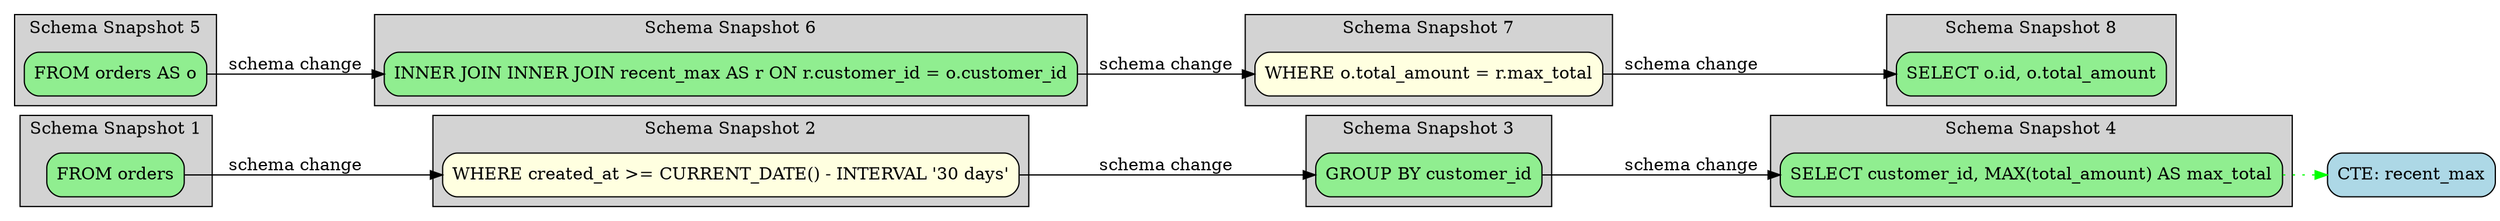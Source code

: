 digraph sqloflow {
  rankdir=LR;
  node [shape=box, style=rounded];

  // Schema view with snapshots
  subgraph cluster_0 {
    label="Schema Snapshot 1";
    style=filled;
    fillcolor=lightgray;
    // Relations: orders
    node_0 [label="FROM orders", fillcolor=lightgreen, style="filled,rounded"];
  }
  subgraph cluster_1 {
    label="Schema Snapshot 2";
    style=filled;
    fillcolor=lightgray;
    // Relations: orders
    node_1 [label="WHERE created_at >= CURRENT_DATE() - INTERVAL '30 days'", fillcolor=lightyellow, style="filled,rounded"];
  }
  subgraph cluster_2 {
    label="Schema Snapshot 3";
    style=filled;
    fillcolor=lightgray;
    // Relations: _grouped
    node_2 [label="GROUP BY customer_id", fillcolor=lightgreen, style="filled,rounded"];
  }
  subgraph cluster_3 {
    label="Schema Snapshot 4";
    style=filled;
    fillcolor=lightgray;
    // Relations: _result
    node_3 [label="SELECT customer_id, MAX(total_amount) AS max_total", fillcolor=lightgreen, style="filled,rounded"];
  }
  node_4 [label="CTE: recent_max", fillcolor=lightblue, style="filled,rounded"];
  subgraph cluster_4 {
    label="Schema Snapshot 5";
    style=filled;
    fillcolor=lightgray;
    // Relations: _result, o
    node_5 [label="FROM orders AS o", fillcolor=lightgreen, style="filled,rounded"];
  }
  subgraph cluster_5 {
    label="Schema Snapshot 6";
    style=filled;
    fillcolor=lightgray;
    // Relations: _result, o, r
    node_6 [label="INNER JOIN INNER JOIN recent_max AS r ON r.customer_id = o.customer_id", fillcolor=lightgreen, style="filled,rounded"];
  }
  subgraph cluster_6 {
    label="Schema Snapshot 7";
    style=filled;
    fillcolor=lightgray;
    // Relations: _result, o, r
    node_7 [label="WHERE o.total_amount = r.max_total", fillcolor=lightyellow, style="filled,rounded"];
  }
  subgraph cluster_7 {
    label="Schema Snapshot 8";
    style=filled;
    fillcolor=lightgray;
    // Relations: _result
    node_8 [label="SELECT o.id, o.total_amount", fillcolor=lightgreen, style="filled,rounded"];
  }

  // Schema transformation edges
  node_0 -> node_1 [color=black, label="schema change"];
  node_1 -> node_2 [color=black, label="schema change"];
  node_2 -> node_3 [color=black, label="schema change"];
  node_3 -> node_4 [color=green, style=dotted];
  node_5 -> node_6 [color=black, label="schema change"];
  node_6 -> node_7 [color=black, label="schema change"];
  node_7 -> node_8 [color=black, label="schema change"];
}